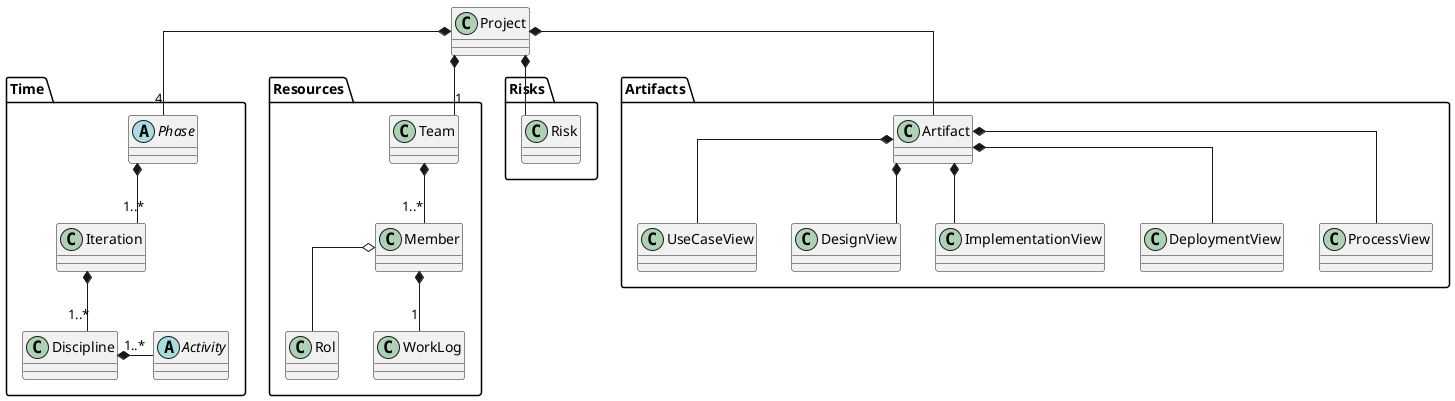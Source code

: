 @startuml

top to bottom direction
skinparam Linetype ortho

'Objects
Class Project
Abstract Class Time.Phase
Class Time.Iteration
Class Time.Discipline
Class Resources.Rol
Class Resources.Team
Class Risks.Risk
Class Artifacts.Artifact

Abstract Class Time.Activity
Class Resources.Member

Project *-- Risks.Risk
Project *-- "1" Resources.Team
Project *-- Artifacts.Artifact
Project *-- "4" Time.Phase
Time.Phase *-- "1..*" Time.Iteration
Time.Iteration *-- "1..*" Time.Discipline
Time.Discipline *- "1..*" Time.Activity
Resources.Team *-- "1..*" Resources.Member
Resources.Member *-- "1" Resources.WorkLog
Resources.Member o-- Resources.Rol

Artifacts.Artifact *-- Artifacts.UseCaseView
Artifacts.Artifact *-- Artifacts.DesignView
Artifacts.Artifact *-- Artifacts.ImplementationView
Artifacts.Artifact *-- Artifacts.DeploymentView
Artifacts.Artifact *-- Artifacts.ProcessView

@enduml
